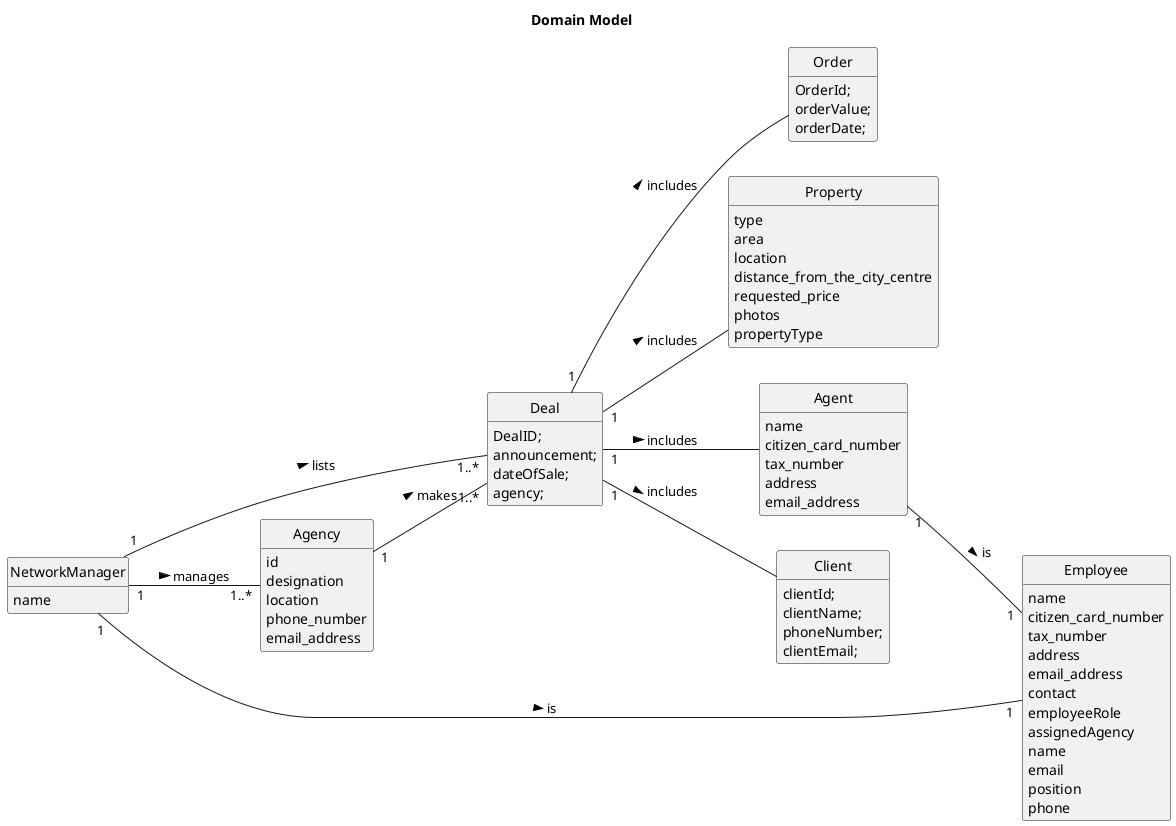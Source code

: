 @startuml
skinparam monochrome true
skinparam packageStyle rectangle
skinparam shadowing false

left to right direction

skinparam classAttributeIconSize 0

hide circle
hide methods

title Domain Model

class Agency{
id
designation
location
phone_number
email_address
}


class Employee{
name
citizen_card_number
tax_number
address
email_address
contact
employeeRole
assignedAgency
}

class NetworkManager{
name
}

class Employee {
    name
    email
    position
    phone
}

class Deal{
DealID;
    announcement;
    dateOfSale;
    agency;
}

class Property {
    type
    area
    location
    distance_from_the_city_centre
    requested_price
    photos
    propertyType
    }

class Agent{
name
citizen_card_number
tax_number
address
email_address
}

class Client{
clientId;
 clientName;
 phoneNumber;
 clientEmail;
}

class Order{
OrderId;
 orderValue;
 orderDate;
}

Agency "1" -- "1..*" Deal : makes >
NetworkManager "1" -- "1..*" Agency : manages >
NetworkManager "1" -- "1" Employee : is >
NetworkManager "1" -- "1..*" Deal : lists >
Deal "1" -- "Property" : includes >
Deal "1" -- "Client" : includes >
Deal "1" -- "Agent" : includes >
Deal "1" -- "Order" : includes >
Agent "1" -- "1" Employee : is >

@enduml